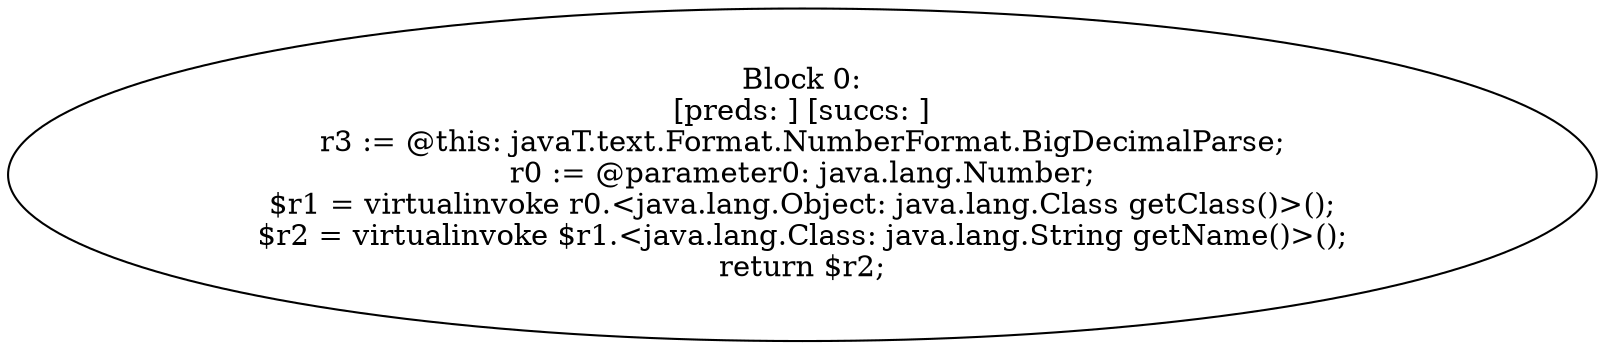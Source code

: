 digraph "unitGraph" {
    "Block 0:
[preds: ] [succs: ]
r3 := @this: javaT.text.Format.NumberFormat.BigDecimalParse;
r0 := @parameter0: java.lang.Number;
$r1 = virtualinvoke r0.<java.lang.Object: java.lang.Class getClass()>();
$r2 = virtualinvoke $r1.<java.lang.Class: java.lang.String getName()>();
return $r2;
"
}

